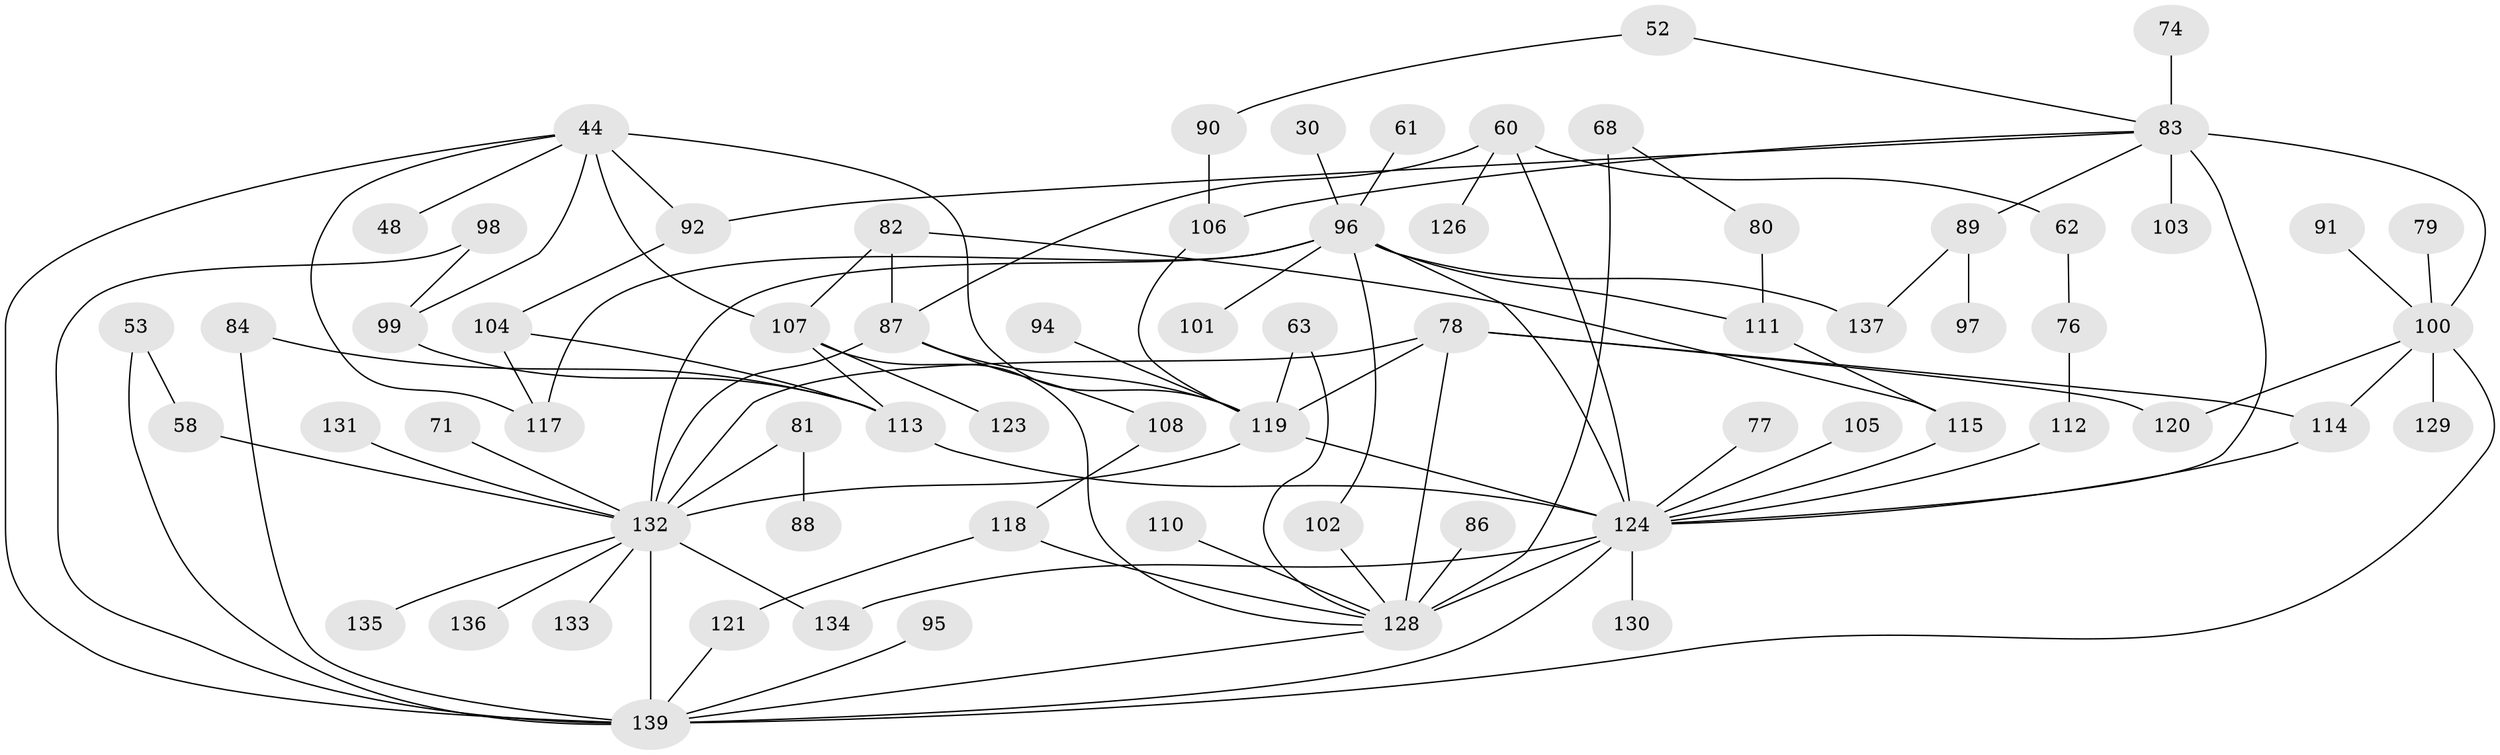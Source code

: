 // original degree distribution, {8: 0.014388489208633094, 6: 0.07194244604316546, 5: 0.04316546762589928, 3: 0.2446043165467626, 2: 0.31654676258992803, 4: 0.1079136690647482, 1: 0.18705035971223022, 7: 0.014388489208633094}
// Generated by graph-tools (version 1.1) at 2025/41/03/09/25 04:41:40]
// undirected, 69 vertices, 103 edges
graph export_dot {
graph [start="1"]
  node [color=gray90,style=filled];
  30;
  44 [super="+10+5"];
  48;
  52;
  53;
  58;
  60 [super="+29"];
  61;
  62;
  63;
  68 [super="+51"];
  71;
  74;
  76;
  77;
  78 [super="+54"];
  79;
  80;
  81;
  82;
  83 [super="+42"];
  84;
  86;
  87 [super="+47"];
  88;
  89;
  90;
  91;
  92 [super="+66"];
  94;
  95;
  96 [super="+13+26+56"];
  97;
  98;
  99;
  100 [super="+93"];
  101;
  102;
  103;
  104;
  105;
  106 [super="+34"];
  107 [super="+32+72"];
  108;
  110;
  111 [super="+73"];
  112 [super="+57"];
  113 [super="+17"];
  114;
  115;
  117;
  118;
  119 [super="+70"];
  120;
  121;
  123;
  124 [super="+40+50+116+7"];
  126;
  128 [super="+33+85+69+18+122"];
  129;
  130;
  131;
  132 [super="+46+59+125+127"];
  133;
  134;
  135;
  136;
  137;
  139 [super="+31+12+138"];
  30 -- 96;
  44 -- 139 [weight=2];
  44 -- 119 [weight=3];
  44 -- 99;
  44 -- 117;
  44 -- 48;
  44 -- 107;
  44 -- 92;
  52 -- 90;
  52 -- 83;
  53 -- 58;
  53 -- 139;
  58 -- 132;
  60 -- 62;
  60 -- 126 [weight=2];
  60 -- 124 [weight=2];
  60 -- 87;
  61 -- 96;
  62 -- 76;
  63 -- 119;
  63 -- 128;
  68 -- 80;
  68 -- 128 [weight=2];
  71 -- 132;
  74 -- 83;
  76 -- 112;
  77 -- 124;
  78 -- 120;
  78 -- 128;
  78 -- 114;
  78 -- 119;
  78 -- 132;
  79 -- 100;
  80 -- 111;
  81 -- 88;
  81 -- 132;
  82 -- 115;
  82 -- 87;
  82 -- 107;
  83 -- 106;
  83 -- 103;
  83 -- 89;
  83 -- 92;
  83 -- 124 [weight=2];
  83 -- 100 [weight=2];
  84 -- 139;
  84 -- 113;
  86 -- 128 [weight=2];
  87 -- 119;
  87 -- 108;
  87 -- 132;
  89 -- 97;
  89 -- 137;
  90 -- 106;
  91 -- 100;
  92 -- 104;
  94 -- 119;
  95 -- 139;
  96 -- 101;
  96 -- 102;
  96 -- 117;
  96 -- 137;
  96 -- 124 [weight=4];
  96 -- 132 [weight=4];
  96 -- 111;
  98 -- 99;
  98 -- 139;
  99 -- 113;
  100 -- 139 [weight=2];
  100 -- 129;
  100 -- 114;
  100 -- 120;
  102 -- 128;
  104 -- 113;
  104 -- 117;
  105 -- 124;
  106 -- 119;
  107 -- 128;
  107 -- 113;
  107 -- 123;
  108 -- 118;
  110 -- 128;
  111 -- 115;
  112 -- 124;
  113 -- 124;
  114 -- 124;
  115 -- 124;
  118 -- 121;
  118 -- 128;
  119 -- 124 [weight=2];
  119 -- 132;
  121 -- 139;
  124 -- 130;
  124 -- 139 [weight=3];
  124 -- 134;
  124 -- 128 [weight=2];
  128 -- 139;
  131 -- 132;
  132 -- 139 [weight=6];
  132 -- 135;
  132 -- 134;
  132 -- 133;
  132 -- 136;
}
